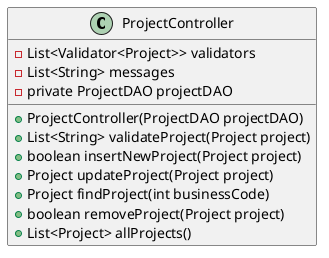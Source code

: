 @startuml

class ProjectController {
    - List<Validator<Project>> validators
    - List<String> messages
    - private ProjectDAO projectDAO
    + ProjectController(ProjectDAO projectDAO)
    + List<String> validateProject(Project project)
    + boolean insertNewProject(Project project)
    + Project updateProject(Project project)
    + Project findProject(int businessCode)
    + boolean removeProject(Project project)
    + List<Project> allProjects()
}

@enduml
